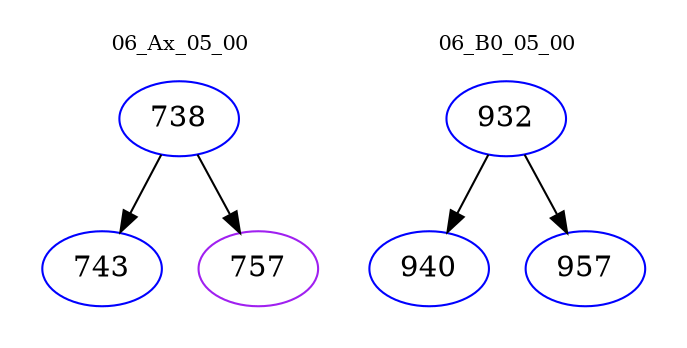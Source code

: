 digraph{
subgraph cluster_0 {
color = white
label = "06_Ax_05_00";
fontsize=10;
T0_738 [label="738", color="blue"]
T0_738 -> T0_743 [color="black"]
T0_743 [label="743", color="blue"]
T0_738 -> T0_757 [color="black"]
T0_757 [label="757", color="purple"]
}
subgraph cluster_1 {
color = white
label = "06_B0_05_00";
fontsize=10;
T1_932 [label="932", color="blue"]
T1_932 -> T1_940 [color="black"]
T1_940 [label="940", color="blue"]
T1_932 -> T1_957 [color="black"]
T1_957 [label="957", color="blue"]
}
}
